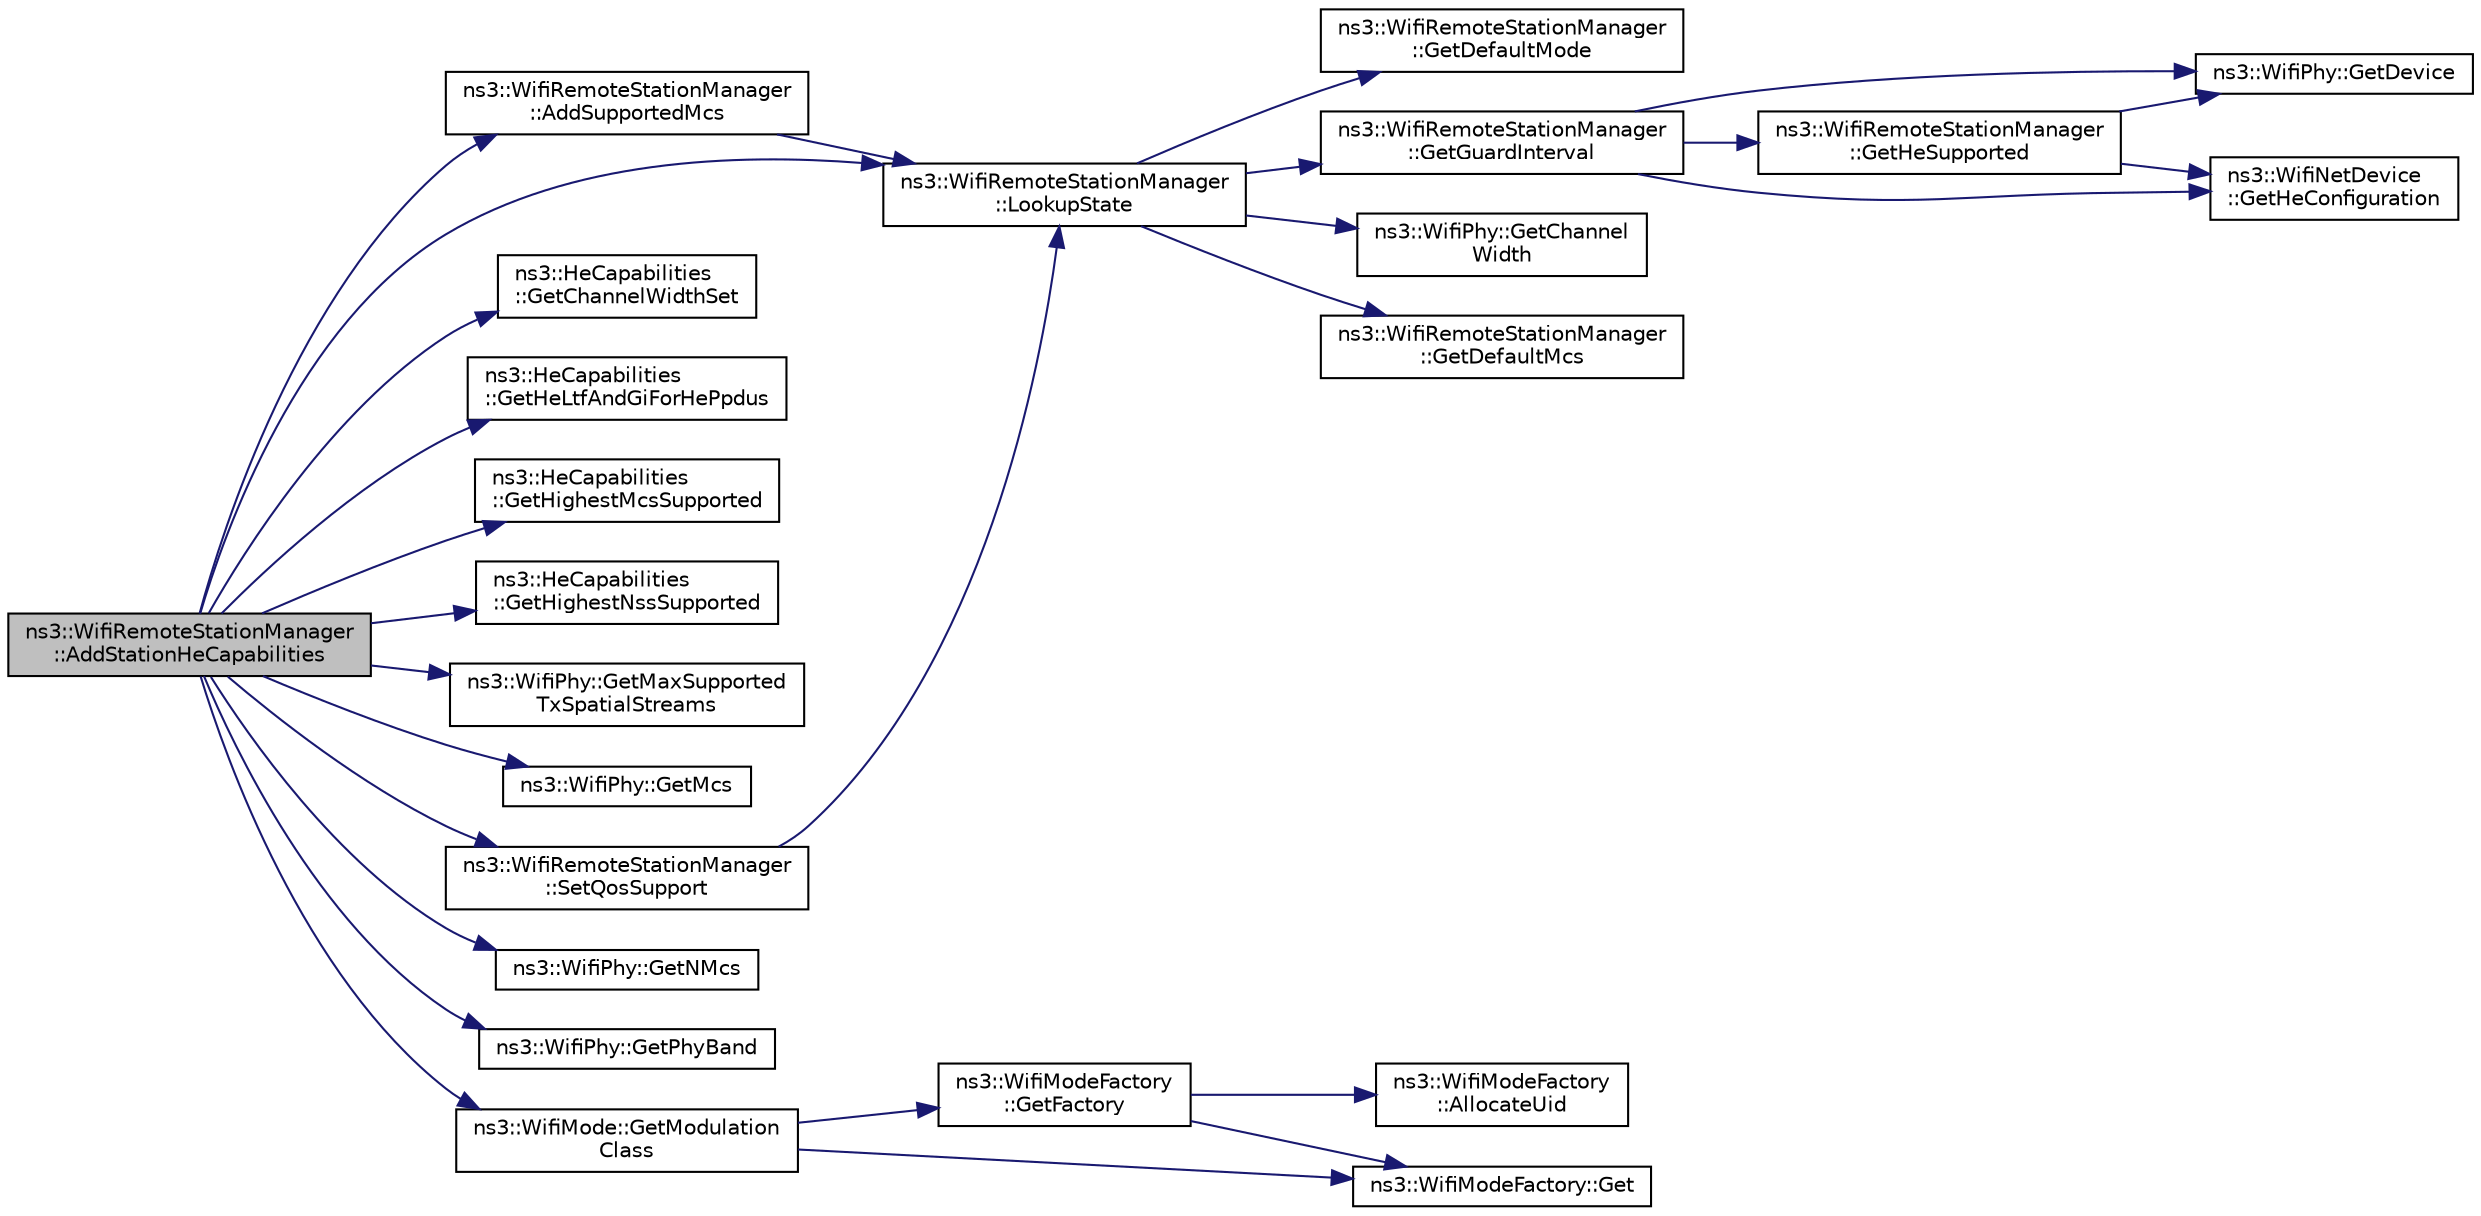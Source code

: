 digraph "ns3::WifiRemoteStationManager::AddStationHeCapabilities"
{
 // LATEX_PDF_SIZE
  edge [fontname="Helvetica",fontsize="10",labelfontname="Helvetica",labelfontsize="10"];
  node [fontname="Helvetica",fontsize="10",shape=record];
  rankdir="LR";
  Node1 [label="ns3::WifiRemoteStationManager\l::AddStationHeCapabilities",height=0.2,width=0.4,color="black", fillcolor="grey75", style="filled", fontcolor="black",tooltip="Records HE capabilities of the remote station."];
  Node1 -> Node2 [color="midnightblue",fontsize="10",style="solid",fontname="Helvetica"];
  Node2 [label="ns3::WifiRemoteStationManager\l::AddSupportedMcs",height=0.2,width=0.4,color="black", fillcolor="white", style="filled",URL="$classns3_1_1_wifi_remote_station_manager.html#a4fd51c027afacdfa7225346d6d88c6b3",tooltip="Record the MCS index supported by the station."];
  Node2 -> Node3 [color="midnightblue",fontsize="10",style="solid",fontname="Helvetica"];
  Node3 [label="ns3::WifiRemoteStationManager\l::LookupState",height=0.2,width=0.4,color="black", fillcolor="white", style="filled",URL="$classns3_1_1_wifi_remote_station_manager.html#a6a5c20f231324799e383594b546ca733",tooltip="Return the state of the station associated with the given address."];
  Node3 -> Node4 [color="midnightblue",fontsize="10",style="solid",fontname="Helvetica"];
  Node4 [label="ns3::WifiPhy::GetChannel\lWidth",height=0.2,width=0.4,color="black", fillcolor="white", style="filled",URL="$classns3_1_1_wifi_phy.html#af55a96fc67e724abd99aeaeab826187f",tooltip=" "];
  Node3 -> Node5 [color="midnightblue",fontsize="10",style="solid",fontname="Helvetica"];
  Node5 [label="ns3::WifiRemoteStationManager\l::GetDefaultMcs",height=0.2,width=0.4,color="black", fillcolor="white", style="filled",URL="$classns3_1_1_wifi_remote_station_manager.html#a2422db307a1cd07b938ec2d4b8442668",tooltip="Return the default Modulation and Coding Scheme (MCS) index."];
  Node3 -> Node6 [color="midnightblue",fontsize="10",style="solid",fontname="Helvetica"];
  Node6 [label="ns3::WifiRemoteStationManager\l::GetDefaultMode",height=0.2,width=0.4,color="black", fillcolor="white", style="filled",URL="$classns3_1_1_wifi_remote_station_manager.html#a0f76976a6d7a8761b1ae1b9b74f18fbf",tooltip="Return the default transmission mode."];
  Node3 -> Node7 [color="midnightblue",fontsize="10",style="solid",fontname="Helvetica"];
  Node7 [label="ns3::WifiRemoteStationManager\l::GetGuardInterval",height=0.2,width=0.4,color="black", fillcolor="white", style="filled",URL="$classns3_1_1_wifi_remote_station_manager.html#af042a3c6cc1e936255e794c4aa21e68c",tooltip="Return the supported HE guard interval duration (in nanoseconds)."];
  Node7 -> Node8 [color="midnightblue",fontsize="10",style="solid",fontname="Helvetica"];
  Node8 [label="ns3::WifiPhy::GetDevice",height=0.2,width=0.4,color="black", fillcolor="white", style="filled",URL="$classns3_1_1_wifi_phy.html#adf2fa40dcba4e52e9bc67c6ffc819170",tooltip="Return the device this PHY is associated with."];
  Node7 -> Node9 [color="midnightblue",fontsize="10",style="solid",fontname="Helvetica"];
  Node9 [label="ns3::WifiNetDevice\l::GetHeConfiguration",height=0.2,width=0.4,color="black", fillcolor="white", style="filled",URL="$classns3_1_1_wifi_net_device.html#af4a86ccc320631308e9f1023baecdd6b",tooltip=" "];
  Node7 -> Node10 [color="midnightblue",fontsize="10",style="solid",fontname="Helvetica"];
  Node10 [label="ns3::WifiRemoteStationManager\l::GetHeSupported",height=0.2,width=0.4,color="black", fillcolor="white", style="filled",URL="$classns3_1_1_wifi_remote_station_manager.html#abf94bd5d22ad632148777a6c7e39bae0",tooltip="Return whether the device has HE capability support enabled."];
  Node10 -> Node8 [color="midnightblue",fontsize="10",style="solid",fontname="Helvetica"];
  Node10 -> Node9 [color="midnightblue",fontsize="10",style="solid",fontname="Helvetica"];
  Node1 -> Node11 [color="midnightblue",fontsize="10",style="solid",fontname="Helvetica"];
  Node11 [label="ns3::HeCapabilities\l::GetChannelWidthSet",height=0.2,width=0.4,color="black", fillcolor="white", style="filled",URL="$classns3_1_1_he_capabilities.html#abe931d92dfbfc75c6f11c3cee54b0a5f",tooltip="Get channel width set."];
  Node1 -> Node12 [color="midnightblue",fontsize="10",style="solid",fontname="Helvetica"];
  Node12 [label="ns3::HeCapabilities\l::GetHeLtfAndGiForHePpdus",height=0.2,width=0.4,color="black", fillcolor="white", style="filled",URL="$classns3_1_1_he_capabilities.html#a4ff61235d8667d94ed7d2004272c871e",tooltip="Get HE LTF and GI for HE PDPUs."];
  Node1 -> Node13 [color="midnightblue",fontsize="10",style="solid",fontname="Helvetica"];
  Node13 [label="ns3::HeCapabilities\l::GetHighestMcsSupported",height=0.2,width=0.4,color="black", fillcolor="white", style="filled",URL="$classns3_1_1_he_capabilities.html#a2bfb7e669ab31a4a64d18359b746a2db",tooltip="Get highest MCS supported."];
  Node1 -> Node14 [color="midnightblue",fontsize="10",style="solid",fontname="Helvetica"];
  Node14 [label="ns3::HeCapabilities\l::GetHighestNssSupported",height=0.2,width=0.4,color="black", fillcolor="white", style="filled",URL="$classns3_1_1_he_capabilities.html#ac8a233c7203125d521d7c89acefc39df",tooltip="Get highest NSS supported."];
  Node1 -> Node15 [color="midnightblue",fontsize="10",style="solid",fontname="Helvetica"];
  Node15 [label="ns3::WifiPhy::GetMaxSupported\lTxSpatialStreams",height=0.2,width=0.4,color="black", fillcolor="white", style="filled",URL="$classns3_1_1_wifi_phy.html#a70e3518202fa778f2a7c07be8e7c8d5f",tooltip=" "];
  Node1 -> Node16 [color="midnightblue",fontsize="10",style="solid",fontname="Helvetica"];
  Node16 [label="ns3::WifiPhy::GetMcs",height=0.2,width=0.4,color="black", fillcolor="white", style="filled",URL="$classns3_1_1_wifi_phy.html#ac5e4ea4c408896451a8ad77e77a88231",tooltip="The WifiPhy::GetMcs() method is used (e.g., by a WifiRemoteStationManager) to determine the set of tr..."];
  Node1 -> Node17 [color="midnightblue",fontsize="10",style="solid",fontname="Helvetica"];
  Node17 [label="ns3::WifiMode::GetModulation\lClass",height=0.2,width=0.4,color="black", fillcolor="white", style="filled",URL="$classns3_1_1_wifi_mode.html#a67e1664cac501221b63a2be307184cc9",tooltip=" "];
  Node17 -> Node18 [color="midnightblue",fontsize="10",style="solid",fontname="Helvetica"];
  Node18 [label="ns3::WifiModeFactory::Get",height=0.2,width=0.4,color="black", fillcolor="white", style="filled",URL="$classns3_1_1_wifi_mode_factory.html#a3086868810ff4347e31c63027726f544",tooltip="Return a WifiModeItem at the given UID index."];
  Node17 -> Node19 [color="midnightblue",fontsize="10",style="solid",fontname="Helvetica"];
  Node19 [label="ns3::WifiModeFactory\l::GetFactory",height=0.2,width=0.4,color="black", fillcolor="white", style="filled",URL="$classns3_1_1_wifi_mode_factory.html#a9c6f695d733355dee8d74bd1709868fc",tooltip="Return a WifiModeFactory."];
  Node19 -> Node20 [color="midnightblue",fontsize="10",style="solid",fontname="Helvetica"];
  Node20 [label="ns3::WifiModeFactory\l::AllocateUid",height=0.2,width=0.4,color="black", fillcolor="white", style="filled",URL="$classns3_1_1_wifi_mode_factory.html#a89a9c38617bd3f7be4a8919ce9675996",tooltip="Allocate a WifiModeItem from a given uniqueUid."];
  Node19 -> Node18 [color="midnightblue",fontsize="10",style="solid",fontname="Helvetica"];
  Node1 -> Node21 [color="midnightblue",fontsize="10",style="solid",fontname="Helvetica"];
  Node21 [label="ns3::WifiPhy::GetNMcs",height=0.2,width=0.4,color="black", fillcolor="white", style="filled",URL="$classns3_1_1_wifi_phy.html#a6564e0e1e90982b5bb78898449f093e7",tooltip="The WifiPhy::GetNMcs() method is used (e.g., by a WifiRemoteStationManager) to determine the set of t..."];
  Node1 -> Node22 [color="midnightblue",fontsize="10",style="solid",fontname="Helvetica"];
  Node22 [label="ns3::WifiPhy::GetPhyBand",height=0.2,width=0.4,color="black", fillcolor="white", style="filled",URL="$classns3_1_1_wifi_phy.html#a2b02fa39810ecab33690e7a83660964f",tooltip="Get the configured Wi-Fi band."];
  Node1 -> Node3 [color="midnightblue",fontsize="10",style="solid",fontname="Helvetica"];
  Node1 -> Node23 [color="midnightblue",fontsize="10",style="solid",fontname="Helvetica"];
  Node23 [label="ns3::WifiRemoteStationManager\l::SetQosSupport",height=0.2,width=0.4,color="black", fillcolor="white", style="filled",URL="$classns3_1_1_wifi_remote_station_manager.html#a8146d57b94ed85447d28a3f66e24d45b",tooltip="Records QoS support of the remote station."];
  Node23 -> Node3 [color="midnightblue",fontsize="10",style="solid",fontname="Helvetica"];
}
